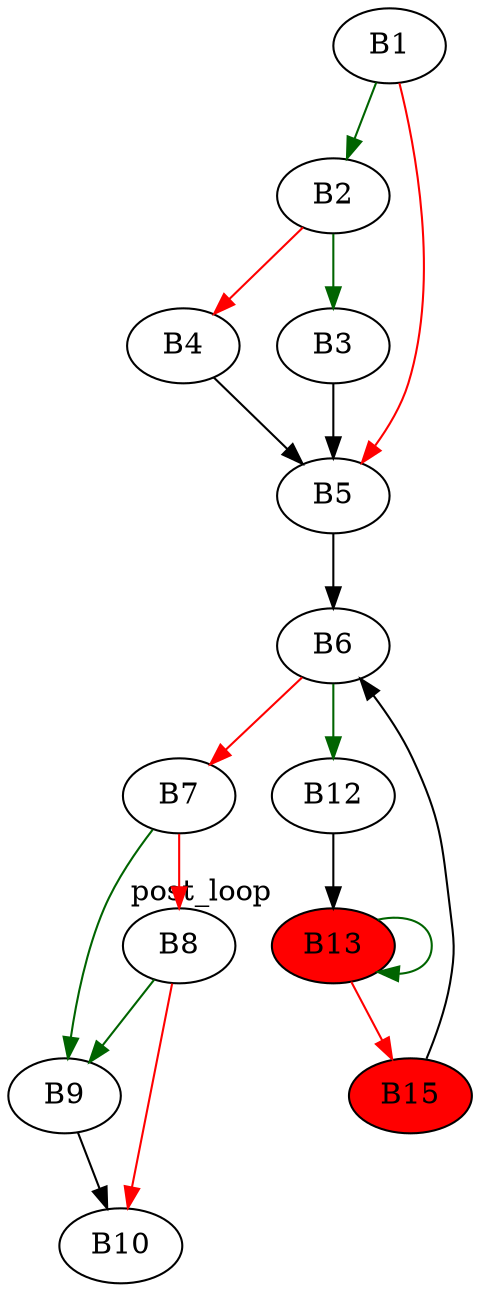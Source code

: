 strict digraph "f" {
	// Node definitions.
	B1 [entry=true];
	B2;
	B5;
	B3;
	B4;
	B6;
	B12;
	B7;
	B13 [
		fillcolor=red
		style=filled
		xlabel="post_loop"
	];
	B15 [
		fillcolor=red
		style=filled
	];
	B9;
	B8;
	B10;

	// Edge definitions.
	B1 -> B2 [color=darkgreen];
	B1 -> B5 [color=red];
	B2 -> B3 [color=darkgreen];
	B2 -> B4 [color=red];
	B5 -> B6;
	B3 -> B5;
	B4 -> B5;
	B6 -> B12 [color=darkgreen];
	B6 -> B7 [color=red];
	B12 -> B13;
	B7 -> B9 [color=darkgreen];
	B7 -> B8 [color=red];
	B13 -> B13 [color=darkgreen];
	B13 -> B15 [color=red];
	B15 -> B6;
	B9 -> B10;
	B8 -> B9 [color=darkgreen];
	B8 -> B10 [color=red];
}